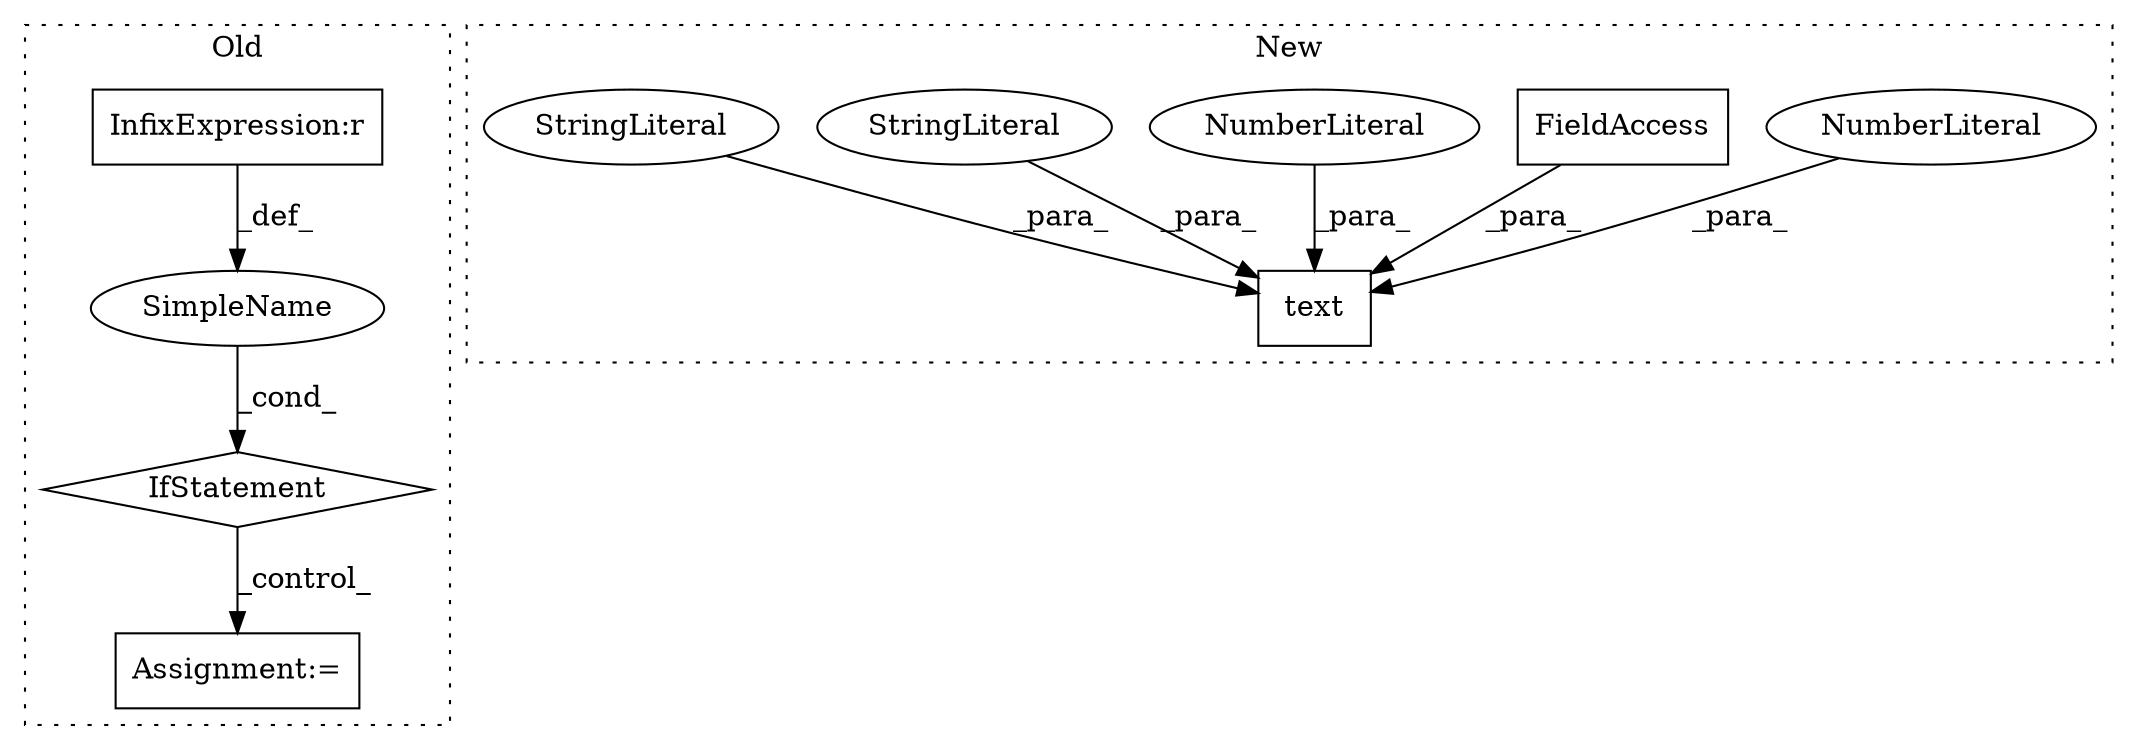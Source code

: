 digraph G {
subgraph cluster0 {
1 [label="IfStatement" a="25" s="10827,10843" l="4,2" shape="diamond"];
3 [label="Assignment:=" a="7" s="10894" l="1" shape="box"];
4 [label="SimpleName" a="42" s="" l="" shape="ellipse"];
10 [label="InfixExpression:r" a="27" s="10833" l="4" shape="box"];
label = "Old";
style="dotted";
}
subgraph cluster1 {
2 [label="text" a="32" s="11359,11472" l="5,1" shape="box"];
5 [label="NumberLiteral" a="34" s="11369" l="3" shape="ellipse"];
6 [label="FieldAccess" a="22" s="11439" l="33" shape="box"];
7 [label="NumberLiteral" a="34" s="11436" l="2" shape="ellipse"];
8 [label="StringLiteral" a="45" s="11432" l="3" shape="ellipse"];
9 [label="StringLiteral" a="45" s="11415" l="8" shape="ellipse"];
label = "New";
style="dotted";
}
1 -> 3 [label="_control_"];
4 -> 1 [label="_cond_"];
5 -> 2 [label="_para_"];
6 -> 2 [label="_para_"];
7 -> 2 [label="_para_"];
8 -> 2 [label="_para_"];
9 -> 2 [label="_para_"];
10 -> 4 [label="_def_"];
}
